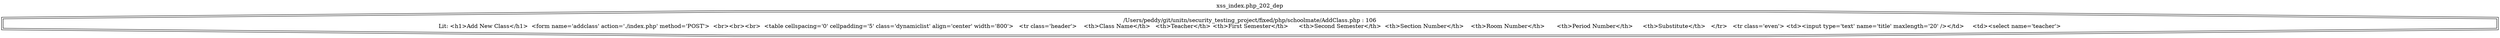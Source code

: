 digraph cfg {
  label="xss_index.php_202_dep";
  labelloc=t;
  n1 [shape=doubleoctagon, label="/Users/peddy/git/unitn/security_testing_project/fixed/php/schoolmate/AddClass.php : 106\nLit: <h1>Add New Class</h1>  <form name='addclass' action='./index.php' method='POST'>  <br><br><br>  <table cellspacing='0' cellpadding='5' class='dynamiclist' align='center' width='800'>   <tr class='header'>	<th>Class Name</th>	<th>Teacher</th>	<th>First Semester</th>	<th>Second Semester</th>	<th>Section Number</th>	<th>Room Number</th>	<th>Period Number</th>	<th>Substitute</th>   </tr>   <tr class='even'>	<td><input type='text' name='title' maxlength='20' /></td>	<td><select name='teacher'>\n"];
}
